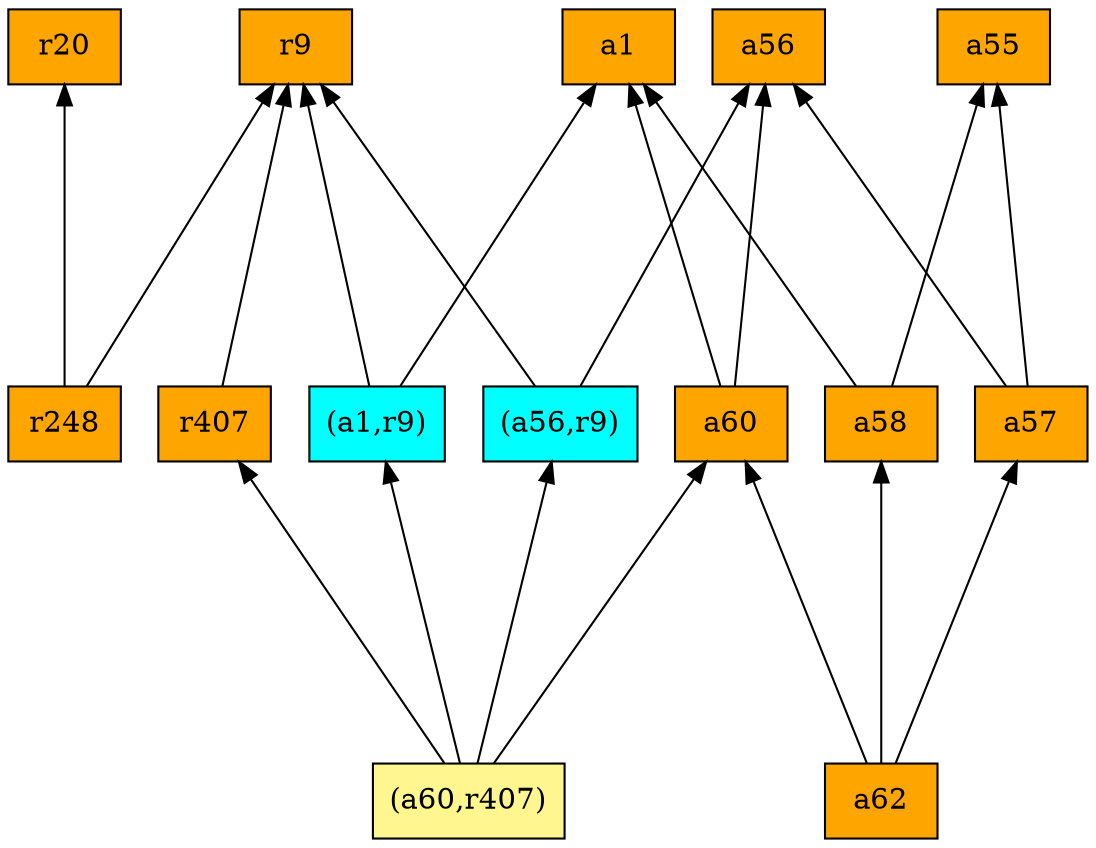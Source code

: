 digraph G {
rankdir=BT;ranksep="2.0";
"(a1,r9)" [shape=record,fillcolor=cyan,style=filled,label="{(a1,r9)}"];
"a58" [shape=record,fillcolor=orange,style=filled,label="{a58}"];
"a56" [shape=record,fillcolor=orange,style=filled,label="{a56}"];
"a57" [shape=record,fillcolor=orange,style=filled,label="{a57}"];
"r9" [shape=record,fillcolor=orange,style=filled,label="{r9}"];
"a62" [shape=record,fillcolor=orange,style=filled,label="{a62}"];
"a1" [shape=record,fillcolor=orange,style=filled,label="{a1}"];
"r248" [shape=record,fillcolor=orange,style=filled,label="{r248}"];
"a60" [shape=record,fillcolor=orange,style=filled,label="{a60}"];
"a55" [shape=record,fillcolor=orange,style=filled,label="{a55}"];
"(a56,r9)" [shape=record,fillcolor=cyan,style=filled,label="{(a56,r9)}"];
"r20" [shape=record,fillcolor=orange,style=filled,label="{r20}"];
"(a60,r407)" [shape=record,fillcolor=khaki1,style=filled,label="{(a60,r407)}"];
"r407" [shape=record,fillcolor=orange,style=filled,label="{r407}"];
"(a1,r9)" -> "r9"
"(a1,r9)" -> "a1"
"a58" -> "a1"
"a58" -> "a55"
"a57" -> "a56"
"a57" -> "a55"
"a62" -> "a58"
"a62" -> "a60"
"a62" -> "a57"
"r248" -> "r9"
"r248" -> "r20"
"a60" -> "a1"
"a60" -> "a56"
"(a56,r9)" -> "r9"
"(a56,r9)" -> "a56"
"(a60,r407)" -> "a60"
"(a60,r407)" -> "(a1,r9)"
"(a60,r407)" -> "(a56,r9)"
"(a60,r407)" -> "r407"
"r407" -> "r9"
}